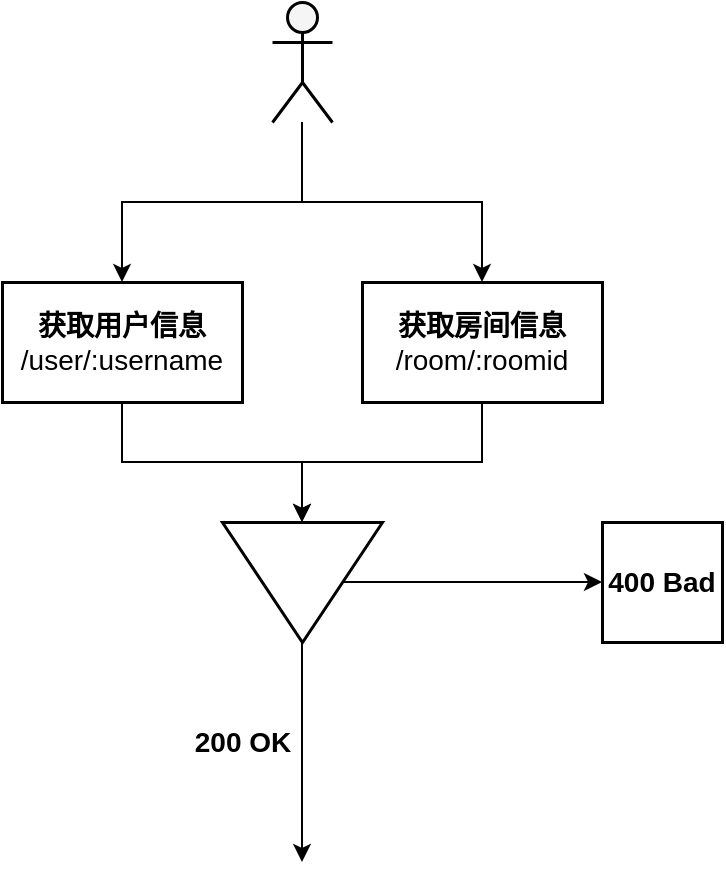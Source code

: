 <mxfile version="15.5.2" type="github" pages="2">
  <diagram id="0W6gI1zaMcV8jhzeGsng" name="接口缓存">
    <mxGraphModel dx="996" dy="616" grid="1" gridSize="10" guides="1" tooltips="1" connect="1" arrows="1" fold="1" page="1" pageScale="1" pageWidth="827" pageHeight="1169" math="0" shadow="0">
      <root>
        <mxCell id="0" />
        <mxCell id="1" parent="0" />
        <mxCell id="dD_tR-46pwAuyIkLDm4j-2" style="edgeStyle=orthogonalEdgeStyle;rounded=0;orthogonalLoop=1;jettySize=auto;html=1;entryX=0;entryY=0.5;entryDx=0;entryDy=0;fontSize=14;" parent="1" source="5gr-5OpFDuaY5Mmk2K2i-1" target="dD_tR-46pwAuyIkLDm4j-1" edge="1">
          <mxGeometry relative="1" as="geometry" />
        </mxCell>
        <mxCell id="5gr-5OpFDuaY5Mmk2K2i-1" value="&lt;font style=&quot;font-size: 14px&quot;&gt;&lt;b&gt;获取用户信息&lt;br&gt;&lt;/b&gt;/user/:username&lt;/font&gt;" style="rounded=0;whiteSpace=wrap;html=1;strokeWidth=1.5;" parent="1" vertex="1">
          <mxGeometry x="170" y="180" width="120" height="60" as="geometry" />
        </mxCell>
        <mxCell id="dD_tR-46pwAuyIkLDm4j-4" style="edgeStyle=orthogonalEdgeStyle;rounded=0;orthogonalLoop=1;jettySize=auto;html=1;fontSize=14;" parent="1" source="5gr-5OpFDuaY5Mmk2K2i-2" target="dD_tR-46pwAuyIkLDm4j-1" edge="1">
          <mxGeometry relative="1" as="geometry" />
        </mxCell>
        <mxCell id="5gr-5OpFDuaY5Mmk2K2i-2" value="&lt;font style=&quot;font-size: 14px&quot;&gt;&lt;b&gt;获取房间信息&lt;br&gt;&lt;/b&gt;/room/:roomid&lt;/font&gt;" style="rounded=0;whiteSpace=wrap;html=1;strokeWidth=1.5;" parent="1" vertex="1">
          <mxGeometry x="350" y="180" width="120" height="60" as="geometry" />
        </mxCell>
        <mxCell id="dD_tR-46pwAuyIkLDm4j-5" style="edgeStyle=orthogonalEdgeStyle;rounded=0;orthogonalLoop=1;jettySize=auto;html=1;fontSize=14;" parent="1" source="dD_tR-46pwAuyIkLDm4j-1" edge="1">
          <mxGeometry relative="1" as="geometry">
            <mxPoint x="320" y="470" as="targetPoint" />
          </mxGeometry>
        </mxCell>
        <mxCell id="dD_tR-46pwAuyIkLDm4j-8" value="" style="edgeStyle=orthogonalEdgeStyle;rounded=0;orthogonalLoop=1;jettySize=auto;html=1;fontSize=14;" parent="1" source="dD_tR-46pwAuyIkLDm4j-1" edge="1">
          <mxGeometry relative="1" as="geometry">
            <mxPoint x="470" y="330" as="targetPoint" />
          </mxGeometry>
        </mxCell>
        <mxCell id="dD_tR-46pwAuyIkLDm4j-1" value="" style="triangle;whiteSpace=wrap;html=1;fontSize=14;strokeWidth=1.5;rotation=90;direction=east;" parent="1" vertex="1">
          <mxGeometry x="290" y="290" width="60" height="80" as="geometry" />
        </mxCell>
        <mxCell id="dD_tR-46pwAuyIkLDm4j-6" value="&lt;b&gt;200 OK&lt;/b&gt;" style="text;html=1;align=center;verticalAlign=middle;resizable=0;points=[];autosize=1;strokeColor=none;fillColor=none;fontSize=14;" parent="1" vertex="1">
          <mxGeometry x="260" y="400" width="60" height="20" as="geometry" />
        </mxCell>
        <mxCell id="dD_tR-46pwAuyIkLDm4j-14" value="" style="edgeStyle=orthogonalEdgeStyle;rounded=0;orthogonalLoop=1;jettySize=auto;html=1;fontSize=14;" parent="1" source="dD_tR-46pwAuyIkLDm4j-9" target="5gr-5OpFDuaY5Mmk2K2i-2" edge="1">
          <mxGeometry relative="1" as="geometry">
            <Array as="points">
              <mxPoint x="320" y="140" />
              <mxPoint x="410" y="140" />
            </Array>
          </mxGeometry>
        </mxCell>
        <mxCell id="dD_tR-46pwAuyIkLDm4j-15" style="edgeStyle=orthogonalEdgeStyle;rounded=0;orthogonalLoop=1;jettySize=auto;html=1;fontSize=14;" parent="1" target="5gr-5OpFDuaY5Mmk2K2i-1" edge="1">
          <mxGeometry relative="1" as="geometry">
            <mxPoint x="320" y="140" as="sourcePoint" />
            <Array as="points">
              <mxPoint x="345" y="140" />
              <mxPoint x="230" y="140" />
            </Array>
          </mxGeometry>
        </mxCell>
        <mxCell id="dD_tR-46pwAuyIkLDm4j-9" value="" style="shape=umlActor;verticalLabelPosition=bottom;verticalAlign=top;html=1;outlineConnect=0;fontSize=14;strokeColor=#000000;strokeWidth=1.5;fillColor=#f5f5f5;fontColor=#333333;" parent="1" vertex="1">
          <mxGeometry x="305" y="40" width="30" height="60" as="geometry" />
        </mxCell>
        <mxCell id="dD_tR-46pwAuyIkLDm4j-11" value="&lt;b&gt;400 Bad&lt;/b&gt;" style="rounded=0;whiteSpace=wrap;html=1;fontSize=14;strokeWidth=1.5;" parent="1" vertex="1">
          <mxGeometry x="470" y="300" width="60" height="60" as="geometry" />
        </mxCell>
      </root>
    </mxGraphModel>
  </diagram>
  <diagram id="vmPsxBj0xCPC5VYe85Tg" name="第 2 页">
    <mxGraphModel dx="996" dy="616" grid="1" gridSize="10" guides="1" tooltips="1" connect="1" arrows="1" fold="1" page="1" pageScale="1" pageWidth="827" pageHeight="1169" math="0" shadow="0">
      <root>
        <mxCell id="8U4NKw8p4K-XyUzGiKuV-0" />
        <mxCell id="8U4NKw8p4K-XyUzGiKuV-1" parent="8U4NKw8p4K-XyUzGiKuV-0" />
        <mxCell id="x0GtBjx5OFiCFeuw_1gk-21" style="edgeStyle=orthogonalEdgeStyle;rounded=0;orthogonalLoop=1;jettySize=auto;html=1;entryX=0;entryY=0.5;entryDx=0;entryDy=0;fontSize=14;" parent="8U4NKw8p4K-XyUzGiKuV-1" source="x0GtBjx5OFiCFeuw_1gk-1" target="x0GtBjx5OFiCFeuw_1gk-6" edge="1">
          <mxGeometry relative="1" as="geometry">
            <Array as="points">
              <mxPoint x="230" y="280" />
              <mxPoint x="414" y="280" />
            </Array>
          </mxGeometry>
        </mxCell>
        <mxCell id="x0GtBjx5OFiCFeuw_1gk-1" value="&lt;font style=&quot;font-size: 14px&quot;&gt;&lt;b&gt;用户&lt;/b&gt;&lt;br&gt;&lt;/font&gt;" style="rounded=0;whiteSpace=wrap;html=1;strokeWidth=1.5;" parent="8U4NKw8p4K-XyUzGiKuV-1" vertex="1">
          <mxGeometry x="170" y="180" width="120" height="60" as="geometry" />
        </mxCell>
        <mxCell id="x0GtBjx5OFiCFeuw_1gk-19" style="edgeStyle=orthogonalEdgeStyle;rounded=0;orthogonalLoop=1;jettySize=auto;html=1;entryX=0;entryY=0.5;entryDx=0;entryDy=0;fontSize=14;" parent="8U4NKw8p4K-XyUzGiKuV-1" source="x0GtBjx5OFiCFeuw_1gk-3" target="x0GtBjx5OFiCFeuw_1gk-6" edge="1">
          <mxGeometry relative="1" as="geometry" />
        </mxCell>
        <mxCell id="x0GtBjx5OFiCFeuw_1gk-3" value="&lt;font style=&quot;font-size: 14px&quot;&gt;&lt;b&gt;房间信息&lt;/b&gt;&lt;br&gt;&lt;/font&gt;" style="rounded=0;whiteSpace=wrap;html=1;strokeWidth=1.5;" parent="8U4NKw8p4K-XyUzGiKuV-1" vertex="1">
          <mxGeometry x="354" y="180" width="120" height="60" as="geometry" />
        </mxCell>
        <mxCell id="x0GtBjx5OFiCFeuw_1gk-22" style="edgeStyle=orthogonalEdgeStyle;rounded=0;orthogonalLoop=1;jettySize=auto;html=1;fontSize=14;" parent="8U4NKw8p4K-XyUzGiKuV-1" source="x0GtBjx5OFiCFeuw_1gk-6" edge="1">
          <mxGeometry relative="1" as="geometry">
            <mxPoint x="550" y="370" as="targetPoint" />
          </mxGeometry>
        </mxCell>
        <mxCell id="x0GtBjx5OFiCFeuw_1gk-23" style="edgeStyle=orthogonalEdgeStyle;rounded=0;orthogonalLoop=1;jettySize=auto;html=1;exitX=0.5;exitY=1;exitDx=0;exitDy=0;entryX=1;entryY=0.5;entryDx=0;entryDy=0;fontSize=14;" parent="8U4NKw8p4K-XyUzGiKuV-1" source="x0GtBjx5OFiCFeuw_1gk-6" target="x0GtBjx5OFiCFeuw_1gk-18" edge="1">
          <mxGeometry relative="1" as="geometry" />
        </mxCell>
        <mxCell id="x0GtBjx5OFiCFeuw_1gk-24" style="edgeStyle=orthogonalEdgeStyle;rounded=0;orthogonalLoop=1;jettySize=auto;html=1;fontSize=14;" parent="8U4NKw8p4K-XyUzGiKuV-1" source="x0GtBjx5OFiCFeuw_1gk-6" edge="1">
          <mxGeometry relative="1" as="geometry">
            <mxPoint x="414" y="530" as="targetPoint" />
          </mxGeometry>
        </mxCell>
        <mxCell id="x0GtBjx5OFiCFeuw_1gk-6" value="" style="triangle;whiteSpace=wrap;html=1;fontSize=14;strokeWidth=1.5;rotation=90;direction=east;" parent="8U4NKw8p4K-XyUzGiKuV-1" vertex="1">
          <mxGeometry x="384" y="330" width="60" height="80" as="geometry" />
        </mxCell>
        <mxCell id="x0GtBjx5OFiCFeuw_1gk-7" value="&lt;b&gt;200 OK&lt;/b&gt;" style="text;html=1;align=center;verticalAlign=middle;resizable=0;points=[];autosize=1;strokeColor=none;fillColor=none;fontSize=14;" parent="8U4NKw8p4K-XyUzGiKuV-1" vertex="1">
          <mxGeometry x="354" y="450" width="60" height="20" as="geometry" />
        </mxCell>
        <mxCell id="x0GtBjx5OFiCFeuw_1gk-15" style="edgeStyle=orthogonalEdgeStyle;rounded=0;orthogonalLoop=1;jettySize=auto;html=1;fontSize=14;" parent="8U4NKw8p4K-XyUzGiKuV-1" source="x0GtBjx5OFiCFeuw_1gk-10" target="x0GtBjx5OFiCFeuw_1gk-1" edge="1">
          <mxGeometry relative="1" as="geometry">
            <Array as="points">
              <mxPoint x="414" y="110" />
              <mxPoint x="230" y="110" />
            </Array>
          </mxGeometry>
        </mxCell>
        <mxCell id="x0GtBjx5OFiCFeuw_1gk-16" style="edgeStyle=orthogonalEdgeStyle;rounded=0;orthogonalLoop=1;jettySize=auto;html=1;entryX=0.5;entryY=0;entryDx=0;entryDy=0;fontSize=14;" parent="8U4NKw8p4K-XyUzGiKuV-1" source="x0GtBjx5OFiCFeuw_1gk-10" target="x0GtBjx5OFiCFeuw_1gk-3" edge="1">
          <mxGeometry relative="1" as="geometry" />
        </mxCell>
        <mxCell id="x0GtBjx5OFiCFeuw_1gk-17" style="edgeStyle=orthogonalEdgeStyle;rounded=0;orthogonalLoop=1;jettySize=auto;html=1;entryX=0.5;entryY=0;entryDx=0;entryDy=0;fontSize=14;" parent="8U4NKw8p4K-XyUzGiKuV-1" source="x0GtBjx5OFiCFeuw_1gk-10" target="x0GtBjx5OFiCFeuw_1gk-12" edge="1">
          <mxGeometry relative="1" as="geometry">
            <Array as="points">
              <mxPoint x="414" y="110" />
              <mxPoint x="590" y="110" />
              <mxPoint x="590" y="180" />
            </Array>
          </mxGeometry>
        </mxCell>
        <mxCell id="x0GtBjx5OFiCFeuw_1gk-10" value="" style="shape=umlActor;verticalLabelPosition=bottom;verticalAlign=top;html=1;outlineConnect=0;fontSize=14;strokeColor=#000000;strokeWidth=1.5;fillColor=#f5f5f5;fontColor=#333333;" parent="8U4NKw8p4K-XyUzGiKuV-1" vertex="1">
          <mxGeometry x="399" y="30" width="30" height="60" as="geometry" />
        </mxCell>
        <mxCell id="x0GtBjx5OFiCFeuw_1gk-11" value="&lt;b&gt;400 Bad&lt;/b&gt;" style="rounded=0;whiteSpace=wrap;html=1;fontSize=14;strokeWidth=1.5;" parent="8U4NKw8p4K-XyUzGiKuV-1" vertex="1">
          <mxGeometry x="550" y="340" width="60" height="60" as="geometry" />
        </mxCell>
        <mxCell id="x0GtBjx5OFiCFeuw_1gk-20" style="edgeStyle=orthogonalEdgeStyle;rounded=0;orthogonalLoop=1;jettySize=auto;html=1;entryX=0;entryY=0.5;entryDx=0;entryDy=0;fontSize=14;" parent="8U4NKw8p4K-XyUzGiKuV-1" source="x0GtBjx5OFiCFeuw_1gk-12" target="x0GtBjx5OFiCFeuw_1gk-6" edge="1">
          <mxGeometry relative="1" as="geometry">
            <Array as="points">
              <mxPoint x="590" y="280" />
              <mxPoint x="414" y="280" />
            </Array>
          </mxGeometry>
        </mxCell>
        <mxCell id="x0GtBjx5OFiCFeuw_1gk-12" value="&lt;font style=&quot;font-size: 14px&quot;&gt;&lt;b&gt;信息&lt;/b&gt;&lt;br&gt;&lt;/font&gt;" style="rounded=0;whiteSpace=wrap;html=1;strokeWidth=1.5;" parent="8U4NKw8p4K-XyUzGiKuV-1" vertex="1">
          <mxGeometry x="530" y="180" width="120" height="60" as="geometry" />
        </mxCell>
        <mxCell id="x0GtBjx5OFiCFeuw_1gk-18" value="&lt;b&gt;400 Bad&lt;/b&gt;" style="rounded=0;whiteSpace=wrap;html=1;fontSize=14;strokeWidth=1.5;" parent="8U4NKw8p4K-XyUzGiKuV-1" vertex="1">
          <mxGeometry x="190" y="340" width="60" height="60" as="geometry" />
        </mxCell>
      </root>
    </mxGraphModel>
  </diagram>
</mxfile>

